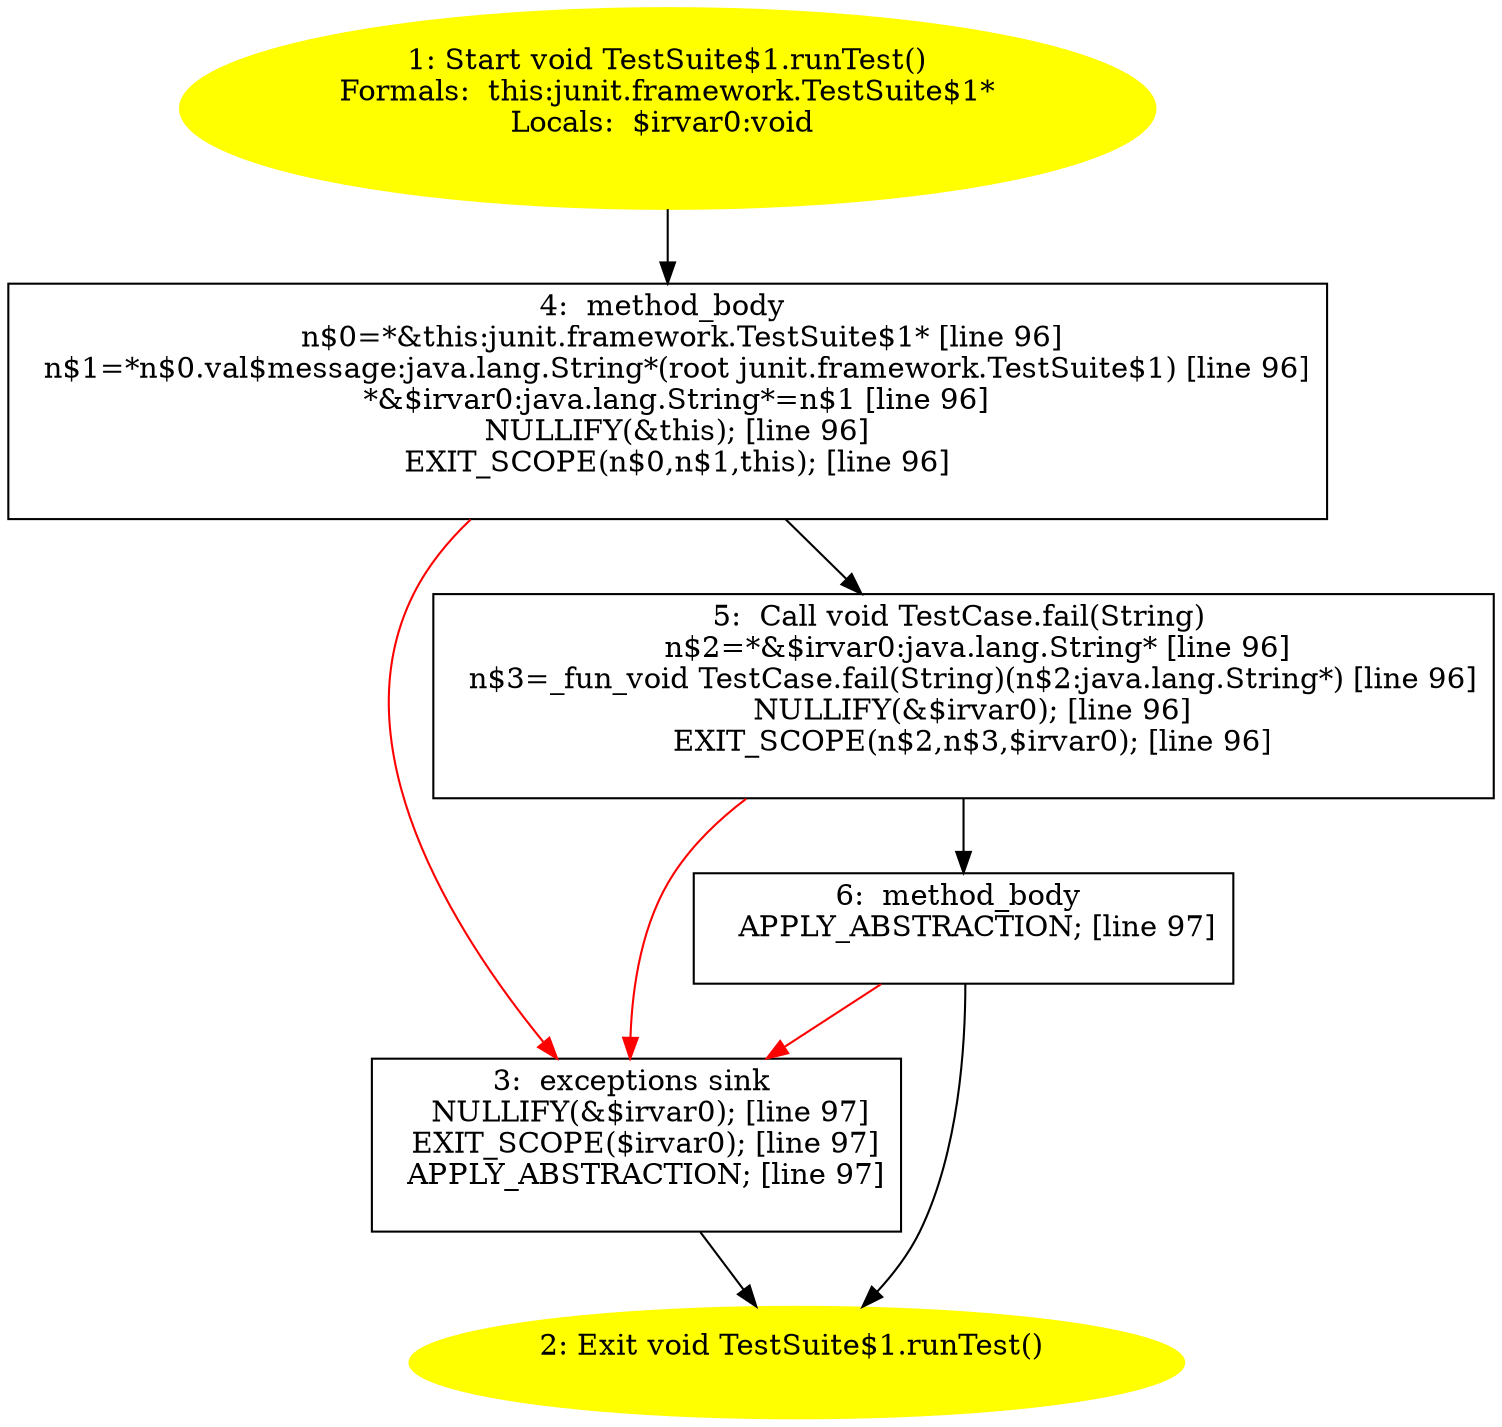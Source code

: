 /* @generated */
digraph cfg {
"junit.framework.TestSuite$1.runTest():void.68c8bd0a614126a70423aac329a18fc2_1" [label="1: Start void TestSuite$1.runTest()\nFormals:  this:junit.framework.TestSuite$1*\nLocals:  $irvar0:void \n  " color=yellow style=filled]
	

	 "junit.framework.TestSuite$1.runTest():void.68c8bd0a614126a70423aac329a18fc2_1" -> "junit.framework.TestSuite$1.runTest():void.68c8bd0a614126a70423aac329a18fc2_4" ;
"junit.framework.TestSuite$1.runTest():void.68c8bd0a614126a70423aac329a18fc2_2" [label="2: Exit void TestSuite$1.runTest() \n  " color=yellow style=filled]
	

"junit.framework.TestSuite$1.runTest():void.68c8bd0a614126a70423aac329a18fc2_3" [label="3:  exceptions sink \n   NULLIFY(&$irvar0); [line 97]\n  EXIT_SCOPE($irvar0); [line 97]\n  APPLY_ABSTRACTION; [line 97]\n " shape="box"]
	

	 "junit.framework.TestSuite$1.runTest():void.68c8bd0a614126a70423aac329a18fc2_3" -> "junit.framework.TestSuite$1.runTest():void.68c8bd0a614126a70423aac329a18fc2_2" ;
"junit.framework.TestSuite$1.runTest():void.68c8bd0a614126a70423aac329a18fc2_4" [label="4:  method_body \n   n$0=*&this:junit.framework.TestSuite$1* [line 96]\n  n$1=*n$0.val$message:java.lang.String*(root junit.framework.TestSuite$1) [line 96]\n  *&$irvar0:java.lang.String*=n$1 [line 96]\n  NULLIFY(&this); [line 96]\n  EXIT_SCOPE(n$0,n$1,this); [line 96]\n " shape="box"]
	

	 "junit.framework.TestSuite$1.runTest():void.68c8bd0a614126a70423aac329a18fc2_4" -> "junit.framework.TestSuite$1.runTest():void.68c8bd0a614126a70423aac329a18fc2_5" ;
	 "junit.framework.TestSuite$1.runTest():void.68c8bd0a614126a70423aac329a18fc2_4" -> "junit.framework.TestSuite$1.runTest():void.68c8bd0a614126a70423aac329a18fc2_3" [color="red" ];
"junit.framework.TestSuite$1.runTest():void.68c8bd0a614126a70423aac329a18fc2_5" [label="5:  Call void TestCase.fail(String) \n   n$2=*&$irvar0:java.lang.String* [line 96]\n  n$3=_fun_void TestCase.fail(String)(n$2:java.lang.String*) [line 96]\n  NULLIFY(&$irvar0); [line 96]\n  EXIT_SCOPE(n$2,n$3,$irvar0); [line 96]\n " shape="box"]
	

	 "junit.framework.TestSuite$1.runTest():void.68c8bd0a614126a70423aac329a18fc2_5" -> "junit.framework.TestSuite$1.runTest():void.68c8bd0a614126a70423aac329a18fc2_6" ;
	 "junit.framework.TestSuite$1.runTest():void.68c8bd0a614126a70423aac329a18fc2_5" -> "junit.framework.TestSuite$1.runTest():void.68c8bd0a614126a70423aac329a18fc2_3" [color="red" ];
"junit.framework.TestSuite$1.runTest():void.68c8bd0a614126a70423aac329a18fc2_6" [label="6:  method_body \n   APPLY_ABSTRACTION; [line 97]\n " shape="box"]
	

	 "junit.framework.TestSuite$1.runTest():void.68c8bd0a614126a70423aac329a18fc2_6" -> "junit.framework.TestSuite$1.runTest():void.68c8bd0a614126a70423aac329a18fc2_2" ;
	 "junit.framework.TestSuite$1.runTest():void.68c8bd0a614126a70423aac329a18fc2_6" -> "junit.framework.TestSuite$1.runTest():void.68c8bd0a614126a70423aac329a18fc2_3" [color="red" ];
}
